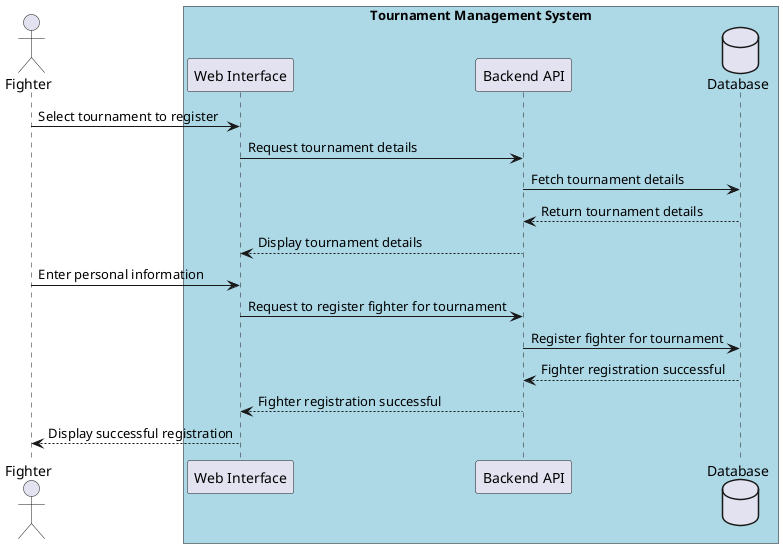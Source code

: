 @startuml


actor "Fighter" as fighter

box "Tournament Management System" #LightBlue
  participant "Web Interface" as web
  participant "Backend API" as api
  database "Database" as db
end box

fighter -> web : Select tournament to register
web -> api : Request tournament details
api -> db : Fetch tournament details
db --> api : Return tournament details
api --> web : Display tournament details

fighter -> web : Enter personal information
web -> api : Request to register fighter for tournament
api -> db : Register fighter for tournament
db --> api : Fighter registration successful
api --> web : Fighter registration successful
web --> fighter : Display successful registration
@enduml
